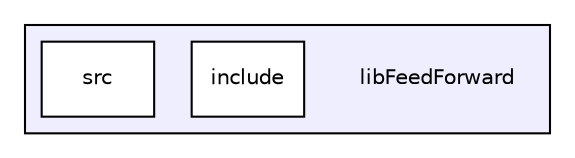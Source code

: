 digraph "libFeedForward" {
  compound=true
  node [ fontsize="10", fontname="Helvetica"];
  edge [ labelfontsize="10", labelfontname="Helvetica"];
  subgraph clusterdir_6a824a9194eca6a5d8e66f0337713b79 {
    graph [ bgcolor="#eeeeff", pencolor="black", label="" URL="dir_6a824a9194eca6a5d8e66f0337713b79.html"];
    dir_6a824a9194eca6a5d8e66f0337713b79 [shape=plaintext label="libFeedForward"];
    dir_9cd1e51a4405c9dc15c7439883aeb95c [shape=box label="include" color="black" fillcolor="white" style="filled" URL="dir_9cd1e51a4405c9dc15c7439883aeb95c.html"];
    dir_ecbbd35ad80662ed48131ad3f732d256 [shape=box label="src" color="black" fillcolor="white" style="filled" URL="dir_ecbbd35ad80662ed48131ad3f732d256.html"];
  }
}
